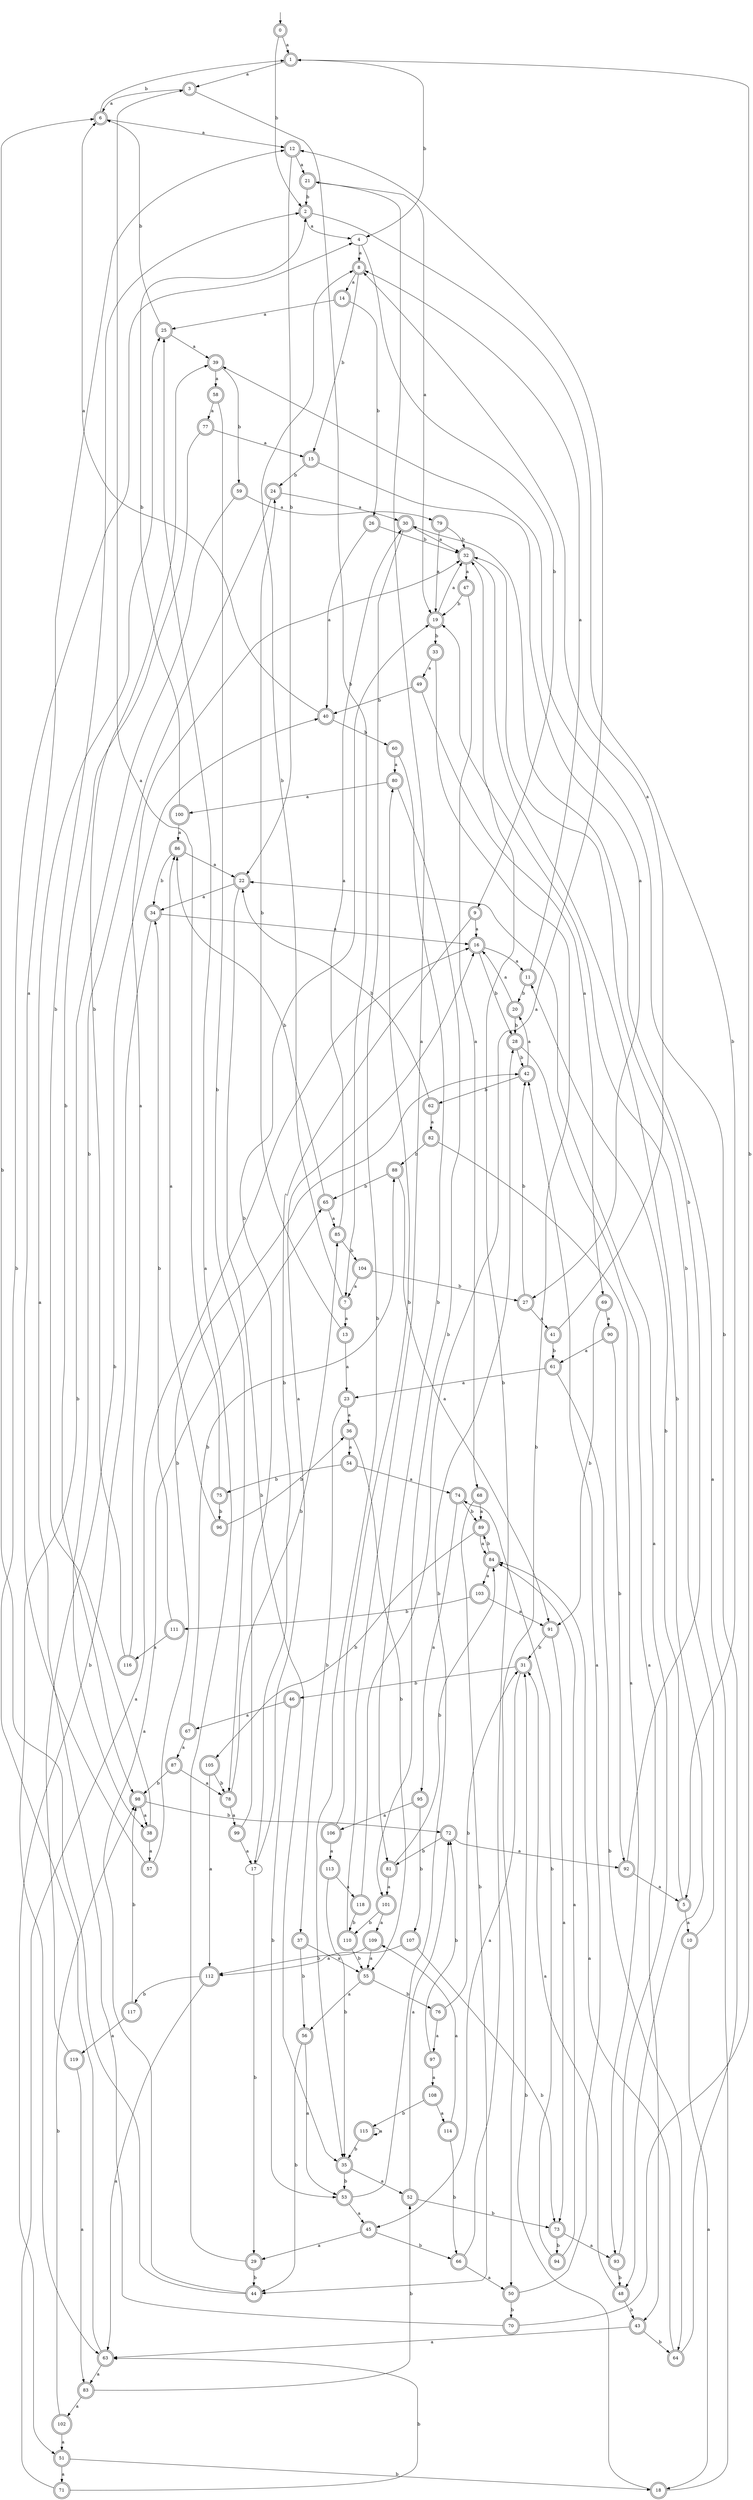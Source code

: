 digraph RandomDFA {
  __start0 [label="", shape=none];
  __start0 -> 0 [label=""];
  0 [shape=circle] [shape=doublecircle]
  0 -> 1 [label="a"]
  0 -> 2 [label="b"]
  1 [shape=doublecircle]
  1 -> 3 [label="a"]
  1 -> 4 [label="b"]
  2 [shape=doublecircle]
  2 -> 4 [label="a"]
  2 -> 5 [label="b"]
  3 [shape=doublecircle]
  3 -> 6 [label="a"]
  3 -> 7 [label="b"]
  4
  4 -> 8 [label="a"]
  4 -> 9 [label="b"]
  5 [shape=doublecircle]
  5 -> 10 [label="a"]
  5 -> 11 [label="b"]
  6 [shape=doublecircle]
  6 -> 12 [label="a"]
  6 -> 1 [label="b"]
  7 [shape=doublecircle]
  7 -> 13 [label="a"]
  7 -> 8 [label="b"]
  8 [shape=doublecircle]
  8 -> 14 [label="a"]
  8 -> 15 [label="b"]
  9 [shape=doublecircle]
  9 -> 16 [label="a"]
  9 -> 17 [label="b"]
  10 [shape=doublecircle]
  10 -> 18 [label="a"]
  10 -> 19 [label="b"]
  11 [shape=doublecircle]
  11 -> 8 [label="a"]
  11 -> 20 [label="b"]
  12 [shape=doublecircle]
  12 -> 21 [label="a"]
  12 -> 22 [label="b"]
  13 [shape=doublecircle]
  13 -> 23 [label="a"]
  13 -> 24 [label="b"]
  14 [shape=doublecircle]
  14 -> 25 [label="a"]
  14 -> 26 [label="b"]
  15 [shape=doublecircle]
  15 -> 27 [label="a"]
  15 -> 24 [label="b"]
  16 [shape=doublecircle]
  16 -> 11 [label="a"]
  16 -> 28 [label="b"]
  17
  17 -> 16 [label="a"]
  17 -> 29 [label="b"]
  18 [shape=doublecircle]
  18 -> 30 [label="a"]
  18 -> 31 [label="b"]
  19 [shape=doublecircle]
  19 -> 32 [label="a"]
  19 -> 33 [label="b"]
  20 [shape=doublecircle]
  20 -> 16 [label="a"]
  20 -> 28 [label="b"]
  21 [shape=doublecircle]
  21 -> 19 [label="a"]
  21 -> 2 [label="b"]
  22 [shape=doublecircle]
  22 -> 34 [label="a"]
  22 -> 35 [label="b"]
  23 [shape=doublecircle]
  23 -> 36 [label="a"]
  23 -> 37 [label="b"]
  24 [shape=doublecircle]
  24 -> 30 [label="a"]
  24 -> 38 [label="b"]
  25 [shape=doublecircle]
  25 -> 39 [label="a"]
  25 -> 6 [label="b"]
  26 [shape=doublecircle]
  26 -> 40 [label="a"]
  26 -> 32 [label="b"]
  27 [shape=doublecircle]
  27 -> 41 [label="a"]
  27 -> 42 [label="b"]
  28 [shape=doublecircle]
  28 -> 43 [label="a"]
  28 -> 42 [label="b"]
  29 [shape=doublecircle]
  29 -> 25 [label="a"]
  29 -> 44 [label="b"]
  30 [shape=doublecircle]
  30 -> 32 [label="a"]
  30 -> 35 [label="b"]
  31 [shape=doublecircle]
  31 -> 45 [label="a"]
  31 -> 46 [label="b"]
  32 [shape=doublecircle]
  32 -> 47 [label="a"]
  32 -> 48 [label="b"]
  33 [shape=doublecircle]
  33 -> 49 [label="a"]
  33 -> 50 [label="b"]
  34 [shape=doublecircle]
  34 -> 16 [label="a"]
  34 -> 51 [label="b"]
  35 [shape=doublecircle]
  35 -> 52 [label="a"]
  35 -> 53 [label="b"]
  36 [shape=doublecircle]
  36 -> 54 [label="a"]
  36 -> 55 [label="b"]
  37 [shape=doublecircle]
  37 -> 55 [label="a"]
  37 -> 56 [label="b"]
  38 [shape=doublecircle]
  38 -> 57 [label="a"]
  38 -> 2 [label="b"]
  39 [shape=doublecircle]
  39 -> 58 [label="a"]
  39 -> 59 [label="b"]
  40 [shape=doublecircle]
  40 -> 6 [label="a"]
  40 -> 60 [label="b"]
  41 [shape=doublecircle]
  41 -> 8 [label="a"]
  41 -> 61 [label="b"]
  42 [shape=doublecircle]
  42 -> 20 [label="a"]
  42 -> 62 [label="b"]
  43 [shape=doublecircle]
  43 -> 63 [label="a"]
  43 -> 64 [label="b"]
  44 [shape=doublecircle]
  44 -> 65 [label="a"]
  44 -> 6 [label="b"]
  45 [shape=doublecircle]
  45 -> 29 [label="a"]
  45 -> 66 [label="b"]
  46 [shape=doublecircle]
  46 -> 67 [label="a"]
  46 -> 53 [label="b"]
  47 [shape=doublecircle]
  47 -> 68 [label="a"]
  47 -> 19 [label="b"]
  48 [shape=doublecircle]
  48 -> 31 [label="a"]
  48 -> 43 [label="b"]
  49 [shape=doublecircle]
  49 -> 69 [label="a"]
  49 -> 40 [label="b"]
  50 [shape=doublecircle]
  50 -> 42 [label="a"]
  50 -> 70 [label="b"]
  51 [shape=doublecircle]
  51 -> 71 [label="a"]
  51 -> 18 [label="b"]
  52 [shape=doublecircle]
  52 -> 72 [label="a"]
  52 -> 73 [label="b"]
  53 [shape=doublecircle]
  53 -> 45 [label="a"]
  53 -> 28 [label="b"]
  54 [shape=doublecircle]
  54 -> 74 [label="a"]
  54 -> 75 [label="b"]
  55 [shape=doublecircle]
  55 -> 56 [label="a"]
  55 -> 76 [label="b"]
  56 [shape=doublecircle]
  56 -> 53 [label="a"]
  56 -> 44 [label="b"]
  57 [shape=doublecircle]
  57 -> 12 [label="a"]
  57 -> 42 [label="b"]
  58 [shape=doublecircle]
  58 -> 77 [label="a"]
  58 -> 78 [label="b"]
  59 [shape=doublecircle]
  59 -> 79 [label="a"]
  59 -> 63 [label="b"]
  60 [shape=doublecircle]
  60 -> 80 [label="a"]
  60 -> 81 [label="b"]
  61 [shape=doublecircle]
  61 -> 23 [label="a"]
  61 -> 64 [label="b"]
  62 [shape=doublecircle]
  62 -> 82 [label="a"]
  62 -> 22 [label="b"]
  63 [shape=doublecircle]
  63 -> 83 [label="a"]
  63 -> 4 [label="b"]
  64 [shape=doublecircle]
  64 -> 84 [label="a"]
  64 -> 39 [label="b"]
  65 [shape=doublecircle]
  65 -> 85 [label="a"]
  65 -> 86 [label="b"]
  66 [shape=doublecircle]
  66 -> 50 [label="a"]
  66 -> 32 [label="b"]
  67 [shape=doublecircle]
  67 -> 87 [label="a"]
  67 -> 88 [label="b"]
  68 [shape=doublecircle]
  68 -> 89 [label="a"]
  68 -> 44 [label="b"]
  69 [shape=doublecircle]
  69 -> 90 [label="a"]
  69 -> 91 [label="b"]
  70 [shape=doublecircle]
  70 -> 25 [label="a"]
  70 -> 1 [label="b"]
  71 [shape=doublecircle]
  71 -> 16 [label="a"]
  71 -> 63 [label="b"]
  72 [shape=doublecircle]
  72 -> 92 [label="a"]
  72 -> 81 [label="b"]
  73 [shape=doublecircle]
  73 -> 93 [label="a"]
  73 -> 94 [label="b"]
  74 [shape=doublecircle]
  74 -> 95 [label="a"]
  74 -> 89 [label="b"]
  75 [shape=doublecircle]
  75 -> 3 [label="a"]
  75 -> 96 [label="b"]
  76 [shape=doublecircle]
  76 -> 97 [label="a"]
  76 -> 31 [label="b"]
  77 [shape=doublecircle]
  77 -> 15 [label="a"]
  77 -> 98 [label="b"]
  78 [shape=doublecircle]
  78 -> 99 [label="a"]
  78 -> 85 [label="b"]
  79 [shape=doublecircle]
  79 -> 19 [label="a"]
  79 -> 32 [label="b"]
  80 [shape=doublecircle]
  80 -> 100 [label="a"]
  80 -> 101 [label="b"]
  81 [shape=doublecircle]
  81 -> 101 [label="a"]
  81 -> 84 [label="b"]
  82 [shape=doublecircle]
  82 -> 93 [label="a"]
  82 -> 88 [label="b"]
  83 [shape=doublecircle]
  83 -> 102 [label="a"]
  83 -> 52 [label="b"]
  84 [shape=doublecircle]
  84 -> 103 [label="a"]
  84 -> 89 [label="b"]
  85 [shape=doublecircle]
  85 -> 30 [label="a"]
  85 -> 104 [label="b"]
  86 [shape=doublecircle]
  86 -> 22 [label="a"]
  86 -> 34 [label="b"]
  87 [shape=doublecircle]
  87 -> 78 [label="a"]
  87 -> 98 [label="b"]
  88 [shape=doublecircle]
  88 -> 91 [label="a"]
  88 -> 65 [label="b"]
  89 [shape=doublecircle]
  89 -> 84 [label="a"]
  89 -> 105 [label="b"]
  90 [shape=doublecircle]
  90 -> 61 [label="a"]
  90 -> 92 [label="b"]
  91 [shape=doublecircle]
  91 -> 73 [label="a"]
  91 -> 31 [label="b"]
  92 [shape=doublecircle]
  92 -> 5 [label="a"]
  92 -> 32 [label="b"]
  93 [shape=doublecircle]
  93 -> 22 [label="a"]
  93 -> 48 [label="b"]
  94 [shape=doublecircle]
  94 -> 84 [label="a"]
  94 -> 74 [label="b"]
  95 [shape=doublecircle]
  95 -> 106 [label="a"]
  95 -> 107 [label="b"]
  96 [shape=doublecircle]
  96 -> 86 [label="a"]
  96 -> 36 [label="b"]
  97 [shape=doublecircle]
  97 -> 108 [label="a"]
  97 -> 72 [label="b"]
  98 [shape=doublecircle]
  98 -> 38 [label="a"]
  98 -> 72 [label="b"]
  99 [shape=doublecircle]
  99 -> 17 [label="a"]
  99 -> 19 [label="b"]
  100 [shape=doublecircle]
  100 -> 86 [label="a"]
  100 -> 2 [label="b"]
  101 [shape=doublecircle]
  101 -> 109 [label="a"]
  101 -> 110 [label="b"]
  102 [shape=doublecircle]
  102 -> 51 [label="a"]
  102 -> 98 [label="b"]
  103 [shape=doublecircle]
  103 -> 91 [label="a"]
  103 -> 111 [label="b"]
  104 [shape=doublecircle]
  104 -> 7 [label="a"]
  104 -> 27 [label="b"]
  105 [shape=doublecircle]
  105 -> 112 [label="a"]
  105 -> 78 [label="b"]
  106 [shape=doublecircle]
  106 -> 113 [label="a"]
  106 -> 80 [label="b"]
  107 [shape=doublecircle]
  107 -> 112 [label="a"]
  107 -> 73 [label="b"]
  108 [shape=doublecircle]
  108 -> 114 [label="a"]
  108 -> 115 [label="b"]
  109 [shape=doublecircle]
  109 -> 55 [label="a"]
  109 -> 112 [label="b"]
  110 [shape=doublecircle]
  110 -> 21 [label="a"]
  110 -> 55 [label="b"]
  111 [shape=doublecircle]
  111 -> 116 [label="a"]
  111 -> 34 [label="b"]
  112 [shape=doublecircle]
  112 -> 63 [label="a"]
  112 -> 117 [label="b"]
  113 [shape=doublecircle]
  113 -> 118 [label="a"]
  113 -> 35 [label="b"]
  114 [shape=doublecircle]
  114 -> 109 [label="a"]
  114 -> 66 [label="b"]
  115 [shape=doublecircle]
  115 -> 115 [label="a"]
  115 -> 35 [label="b"]
  116 [shape=doublecircle]
  116 -> 32 [label="a"]
  116 -> 39 [label="b"]
  117 [shape=doublecircle]
  117 -> 119 [label="a"]
  117 -> 98 [label="b"]
  118 [shape=doublecircle]
  118 -> 12 [label="a"]
  118 -> 110 [label="b"]
  119 [shape=doublecircle]
  119 -> 83 [label="a"]
  119 -> 40 [label="b"]
}
